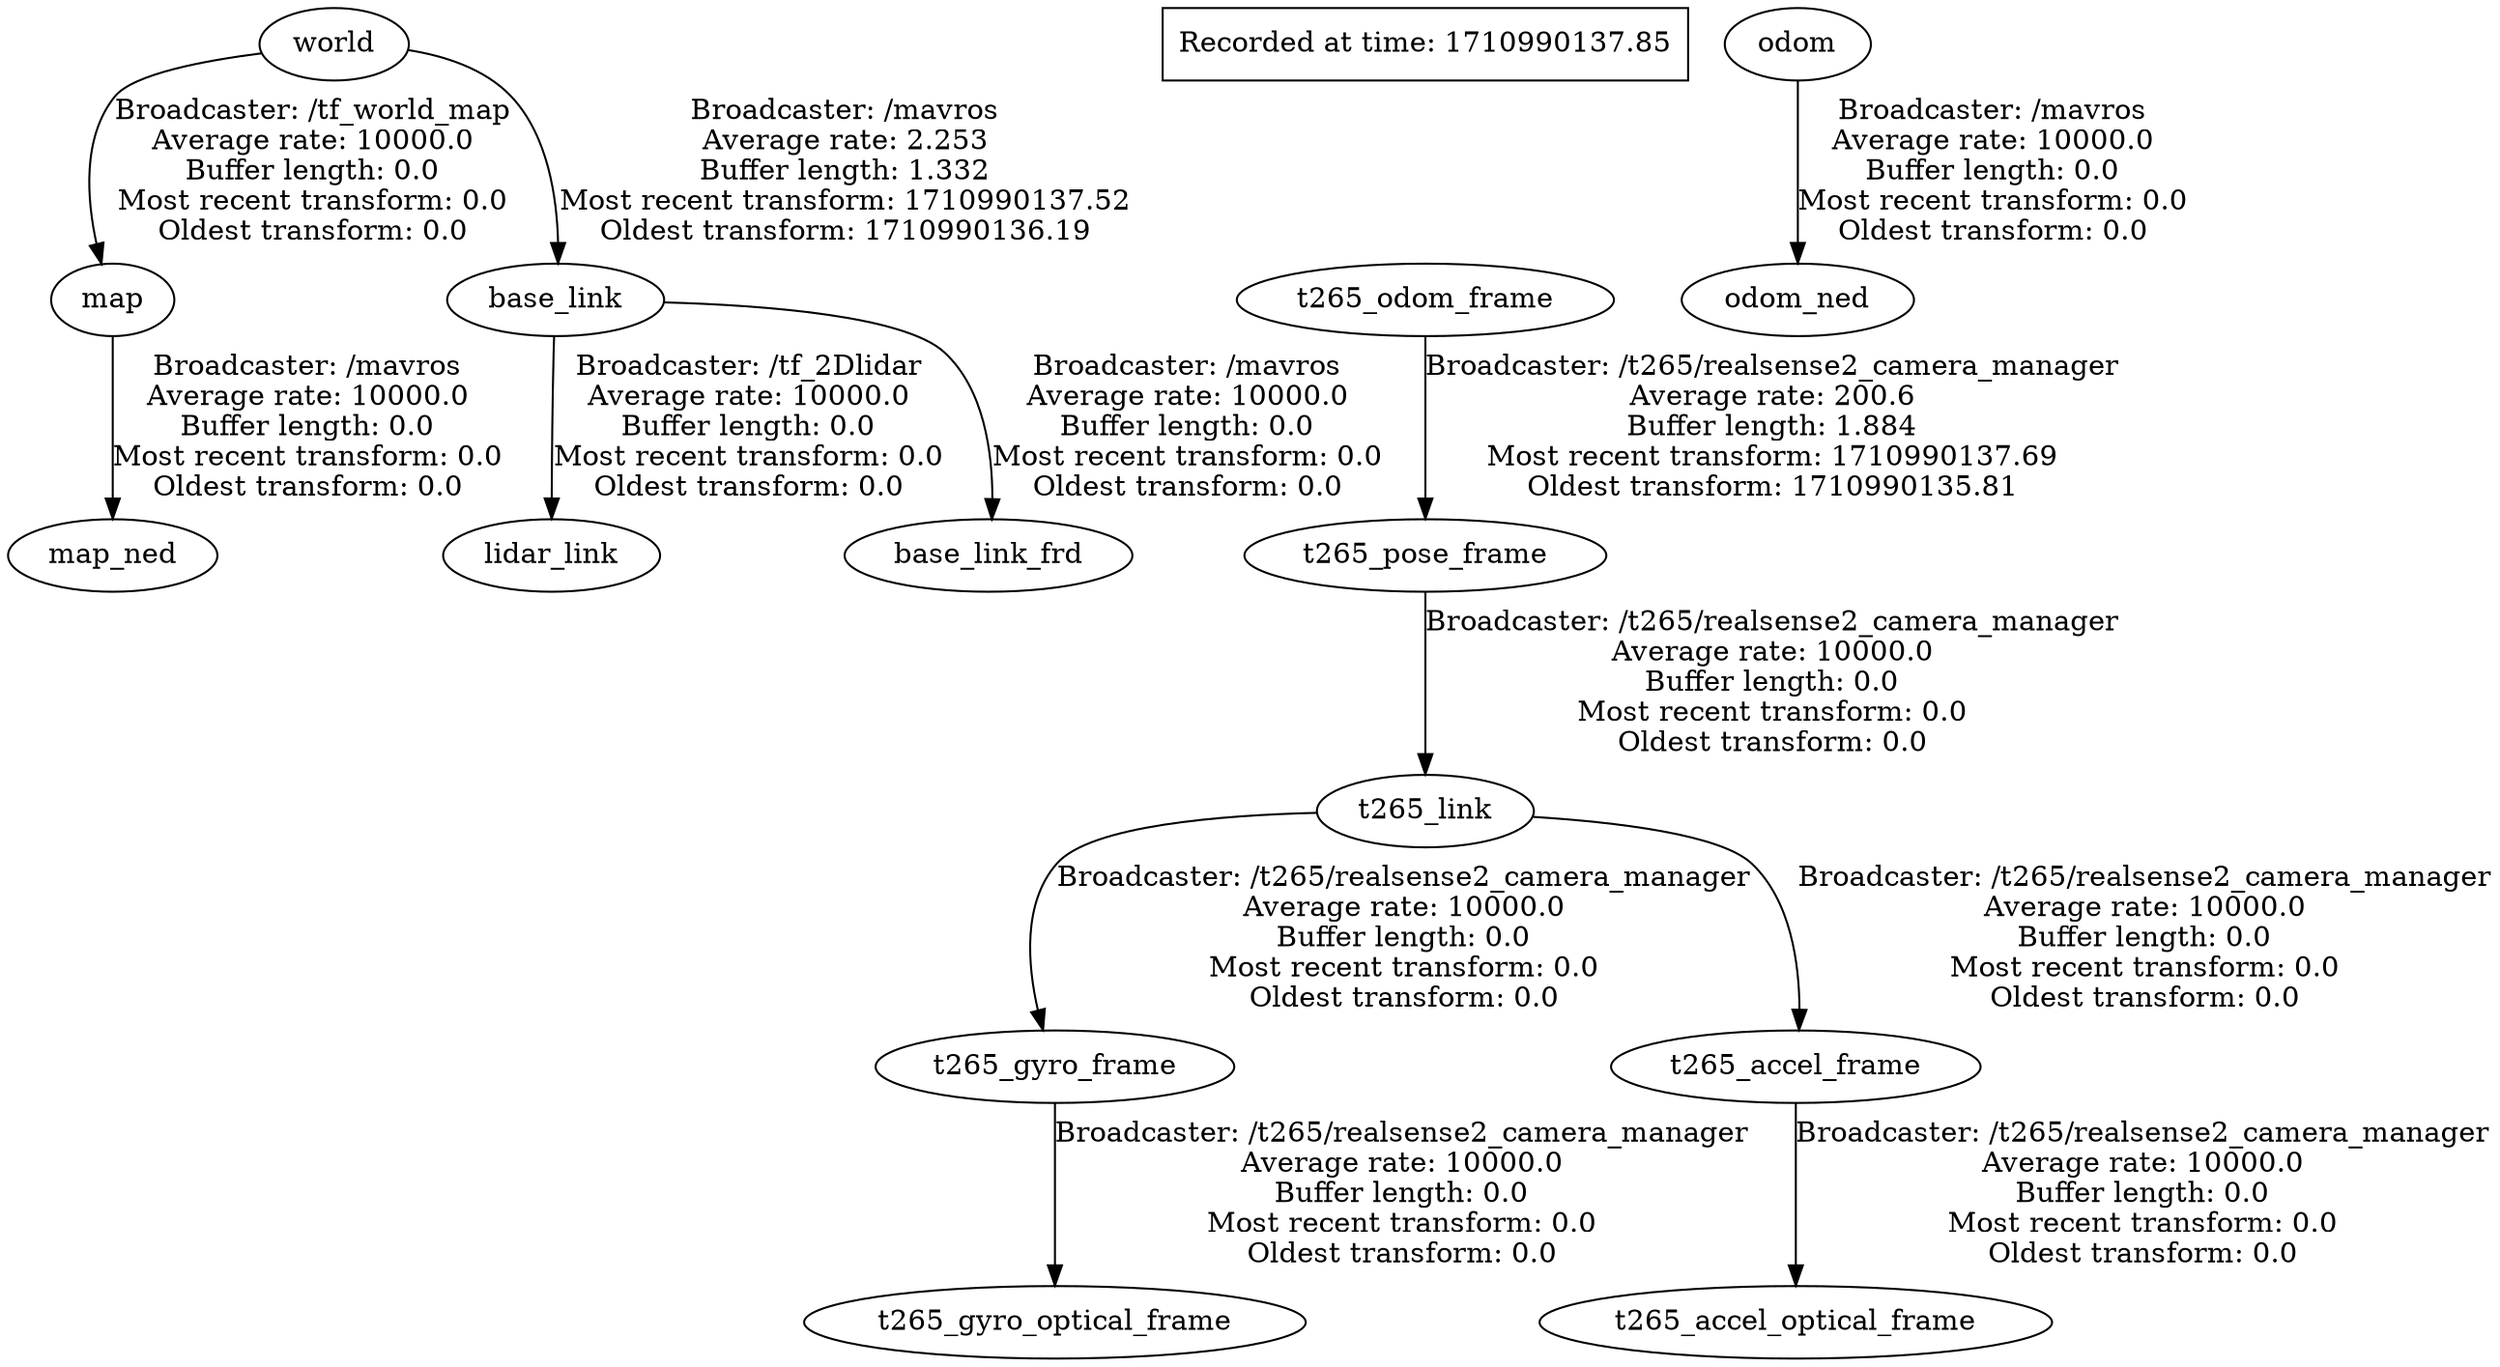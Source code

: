 digraph graphname {
	graph [bb="0,0,963.55,671",
		compound=True,
		rank=same,
		rankdir=TB,
		ranksep=0.2
	];
	node [label="\N"];
	world	 [height=0.5,
		label=world,
		pos="132.55,653",
		shape=ellipse,
		width=0.86659];
	map	 [height=0.5,
		label=map,
		pos="43.546,526",
		shape=ellipse,
		width=0.75];
	world -> map	 [label="Broadcaster: /tf_world_map\nAverage rate: 10000.0\nBuffer length: 0.0\nMost recent transform: 0.0\nOldest transform: 0.0",
		lp="117.55,589.5",
		penwidth=1,
		pos="e,36.909,543.71 102.15,648.42 78.352,644.15 48.057,636.93 40.546,627 24.83,606.23 28.355,575.57 34.087,553.49"];
	base_link	 [height=0.5,
		label=base_link,
		pos="220.55,526",
		shape=ellipse,
		width=1.2277];
	world -> base_link	 [label="Broadcaster: /mavros\nAverage rate: 2.253\nBuffer length: 1.332\nMost recent transform: 1710990137.52\nOldest transform: 1710990136.19",
		lp="329.05,589.5",
		penwidth=1,
		pos="e,221.46,544.28 162.54,647.75 175.36,644.02 189.45,637.69 198.55,627 215.64,606.91 220.35,576.61 221.27,554.43"];
	map_ned	 [height=0.5,
		label=map_ned,
		pos="43.546,399",
		shape=ellipse,
		width=1.2096];
	map -> map_ned	 [label="Broadcaster: /mavros\nAverage rate: 10000.0\nBuffer length: 0.0\nMost recent transform: 0.0\nOldest transform: 0.0",
		lp="117.55,462.5",
		penwidth=1,
		pos="e,43.546,417.16 43.546,507.8 43.546,486.77 43.546,451.91 43.546,427.32"];
	t265_pose_frame	 [height=0.5,
		label=t265_pose_frame,
		pos="559.55,399",
		shape=ellipse,
		width=2.004];
	t265_link	 [height=0.5,
		label=t265_link,
		pos="559.55,272",
		shape=ellipse,
		width=1.2277];
	t265_pose_frame -> t265_link	 [label="Broadcaster: /t265/realsense2_camera_manager\nAverage rate: 10000.0\nBuffer length: 0.0\nMost recent transform: 0.0\nOldest transform: 0.0",
		lp="690.05,335.5",
		penwidth=1,
		pos="e,559.55,290.16 559.55,380.8 559.55,359.77 559.55,324.91 559.55,300.32"];
	t265_gyro_frame	 [height=0.5,
		label=t265_gyro_frame,
		pos="417.55,145",
		shape=ellipse,
		width=2.004];
	t265_link -> t265_gyro_frame	 [label="Broadcaster: /t265/realsense2_camera_manager\nAverage rate: 10000.0\nBuffer length: 0.0\nMost recent transform: 0.0\nOldest transform: 0.0",
		lp="545.05,208.5",
		penwidth=1,
		pos="e,410.54,163.01 515.22,270.13 477.41,267.49 427.22,261.15 414.55,246 397.76,225.93 401.55,194.96 407.64,172.61"];
	t265_accel_frame	 [height=0.5,
		label=t265_accel_frame,
		pos="701.55,145",
		shape=ellipse,
		width=2.0582];
	t265_link -> t265_accel_frame	 [label="Broadcaster: /t265/realsense2_camera_manager\nAverage rate: 10000.0\nBuffer length: 0.0\nMost recent transform: 0.0\nOldest transform: 0.0",
		lp="833.05,208.5",
		penwidth=1,
		pos="e,703.03,163.05 602.43,267.61 632.33,263.67 668.73,256.81 679.55,246 698.51,227.06 702.83,195.84 703.15,173.12"];
	lidar_link	 [height=0.5,
		label=lidar_link,
		pos="217.55,399",
		shape=ellipse,
		width=1.2457];
	base_link -> lidar_link	 [label="Broadcaster: /tf_2Dlidar\nAverage rate: 10000.0\nBuffer length: 0.0\nMost recent transform: 0.0\nOldest transform: 0.0",
		lp="292.55,462.5",
		penwidth=1,
		pos="e,217.36,417.26 218.99,507.83 218.81,505.2 218.66,502.53 218.55,500 217.48,475.5 217.28,447.62 217.32,427.37"];
	base_link_frd	 [height=0.5,
		label=base_link_frd,
		pos="388.55,399",
		shape=ellipse,
		width=1.6429];
	base_link -> base_link_frd	 [label="Broadcaster: /mavros\nAverage rate: 10000.0\nBuffer length: 0.0\nMost recent transform: 0.0\nOldest transform: 0.0",
		lp="464.55,462.5",
		penwidth=1,
		pos="e,390.16,417.18 264.44,523.48 302.01,520.41 352.22,513.79 366.55,500 385.86,481.41 390.12,450.14 390.33,427.31"];
	odom	 [height=0.5,
		label=odom,
		pos="710.55,653",
		shape=ellipse,
		width=0.86659];
	odom_ned	 [height=0.5,
		label=odom_ned,
		pos="710.55,526",
		shape=ellipse,
		width=1.336];
	odom -> odom_ned	 [label="Broadcaster: /mavros\nAverage rate: 10000.0\nBuffer length: 0.0\nMost recent transform: 0.0\nOldest transform: 0.0",
		lp="784.55,589.5",
		penwidth=1,
		pos="e,710.55,544.16 710.55,634.8 710.55,613.77 710.55,578.91 710.55,554.32"];
	t265_gyro_optical_frame	 [height=0.5,
		label=t265_gyro_optical_frame,
		pos="417.55,18",
		shape=ellipse,
		width=2.7984];
	t265_gyro_frame -> t265_gyro_optical_frame	 [label="Broadcaster: /t265/realsense2_camera_manager\nAverage rate: 10000.0\nBuffer length: 0.0\nMost recent transform: 0.0\nOldest transform: 0.0",
		lp="548.05,81.5",
		penwidth=1,
		pos="e,417.55,36.162 417.55,126.8 417.55,105.77 417.55,70.909 417.55,46.324"];
	t265_accel_optical_frame	 [height=0.5,
		label=t265_accel_optical_frame,
		pos="701.55,18",
		shape=ellipse,
		width=2.8525];
	t265_accel_frame -> t265_accel_optical_frame	 [label="Broadcaster: /t265/realsense2_camera_manager\nAverage rate: 10000.0\nBuffer length: 0.0\nMost recent transform: 0.0\nOldest transform: 0.0",
		lp="832.05,81.5",
		penwidth=1,
		pos="e,701.55,36.162 701.55,126.8 701.55,105.77 701.55,70.909 701.55,46.324"];
	t265_odom_frame	 [height=0.5,
		label=t265_odom_frame,
		pos="559.55,526",
		shape=ellipse,
		width=2.1304];
	t265_odom_frame -> t265_pose_frame	 [label="Broadcaster: /t265/realsense2_camera_manager\nAverage rate: 200.6\nBuffer length: 1.884\nMost recent transform: 1710990137.69\nOldest transform: 1710990135.81",
		lp="690.05,462.5",
		penwidth=1,
		pos="e,559.55,417.16 559.55,507.8 559.55,486.77 559.55,451.91 559.55,427.32"];
	"_22Recorded_20at_20time_3A_201710990137.85_22"	 [height=0.5,
		label="Recorded at time: 1710990137.85",
		pos="559.55,653",
		shape=box,
		width=2.8194];
	"_22Recorded_20at_20time_3A_201710990137.85_22" -> t265_odom_frame	 [penwidth=1,
		pos="e,559.55,544.16 559.55,634.8 559.55,613.77 559.55,578.91 559.55,554.32",
		style=invis];
}
